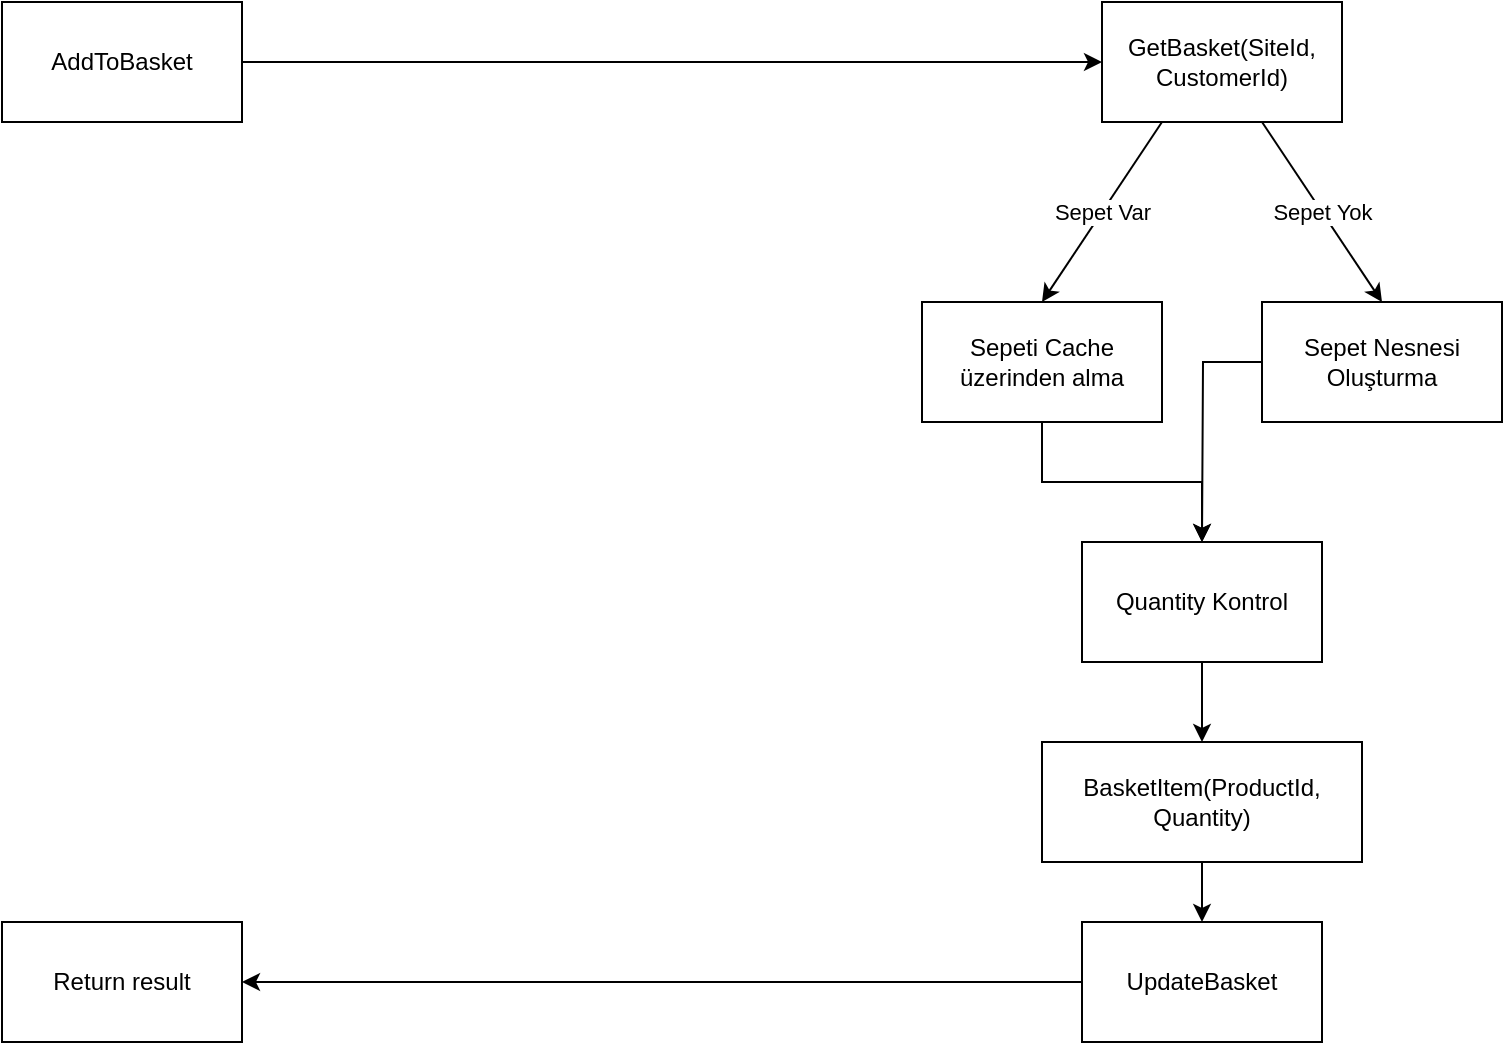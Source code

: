 <mxfile version="15.1.2" type="github">
  <diagram id="FmcaAKB2cFFs51TwNic5" name="Page-1">
    <mxGraphModel dx="1186" dy="704" grid="1" gridSize="10" guides="1" tooltips="1" connect="1" arrows="1" fold="1" page="1" pageScale="1" pageWidth="827" pageHeight="1169" math="0" shadow="0">
      <root>
        <mxCell id="0" />
        <mxCell id="1" parent="0" />
        <mxCell id="HHPsFoaIqlHAHNvTVhfj-15" value="" style="edgeStyle=orthogonalEdgeStyle;rounded=0;orthogonalLoop=1;jettySize=auto;html=1;" edge="1" parent="1" source="HHPsFoaIqlHAHNvTVhfj-1" target="HHPsFoaIqlHAHNvTVhfj-14">
          <mxGeometry relative="1" as="geometry" />
        </mxCell>
        <mxCell id="HHPsFoaIqlHAHNvTVhfj-1" value="AddToBasket" style="rounded=0;whiteSpace=wrap;html=1;" vertex="1" parent="1">
          <mxGeometry x="40" y="10" width="120" height="60" as="geometry" />
        </mxCell>
        <mxCell id="HHPsFoaIqlHAHNvTVhfj-22" style="edgeStyle=orthogonalEdgeStyle;rounded=0;orthogonalLoop=1;jettySize=auto;html=1;" edge="1" parent="1" source="HHPsFoaIqlHAHNvTVhfj-2" target="HHPsFoaIqlHAHNvTVhfj-19">
          <mxGeometry relative="1" as="geometry" />
        </mxCell>
        <mxCell id="HHPsFoaIqlHAHNvTVhfj-2" value="&lt;span&gt;Sepeti Cache üzerinden alma&lt;/span&gt;" style="rounded=0;whiteSpace=wrap;html=1;" vertex="1" parent="1">
          <mxGeometry x="500" y="160" width="120" height="60" as="geometry" />
        </mxCell>
        <mxCell id="HHPsFoaIqlHAHNvTVhfj-21" style="edgeStyle=orthogonalEdgeStyle;rounded=0;orthogonalLoop=1;jettySize=auto;html=1;" edge="1" parent="1" source="HHPsFoaIqlHAHNvTVhfj-3">
          <mxGeometry relative="1" as="geometry">
            <mxPoint x="640" y="280" as="targetPoint" />
          </mxGeometry>
        </mxCell>
        <mxCell id="HHPsFoaIqlHAHNvTVhfj-3" value="&lt;span&gt;Sepet Nesnesi Oluşturma&lt;/span&gt;" style="rounded=0;whiteSpace=wrap;html=1;" vertex="1" parent="1">
          <mxGeometry x="670" y="160" width="120" height="60" as="geometry" />
        </mxCell>
        <mxCell id="HHPsFoaIqlHAHNvTVhfj-4" value="" style="endArrow=classic;html=1;entryX=0.5;entryY=0;entryDx=0;entryDy=0;exitX=0.25;exitY=1;exitDx=0;exitDy=0;" edge="1" parent="1" source="HHPsFoaIqlHAHNvTVhfj-14" target="HHPsFoaIqlHAHNvTVhfj-2">
          <mxGeometry relative="1" as="geometry">
            <mxPoint x="100" y="140" as="sourcePoint" />
            <mxPoint x="220" y="140" as="targetPoint" />
          </mxGeometry>
        </mxCell>
        <mxCell id="HHPsFoaIqlHAHNvTVhfj-5" value="Sepet Var" style="edgeLabel;resizable=0;html=1;align=center;verticalAlign=middle;" connectable="0" vertex="1" parent="HHPsFoaIqlHAHNvTVhfj-4">
          <mxGeometry relative="1" as="geometry" />
        </mxCell>
        <mxCell id="HHPsFoaIqlHAHNvTVhfj-6" value="" style="endArrow=classic;html=1;entryX=0.5;entryY=0;entryDx=0;entryDy=0;" edge="1" parent="1" source="HHPsFoaIqlHAHNvTVhfj-14" target="HHPsFoaIqlHAHNvTVhfj-3">
          <mxGeometry relative="1" as="geometry">
            <mxPoint x="340" y="71" as="sourcePoint" />
            <mxPoint x="240" y="180" as="targetPoint" />
          </mxGeometry>
        </mxCell>
        <mxCell id="HHPsFoaIqlHAHNvTVhfj-7" value="Sepet Yok" style="edgeLabel;resizable=0;html=1;align=center;verticalAlign=middle;" connectable="0" vertex="1" parent="HHPsFoaIqlHAHNvTVhfj-6">
          <mxGeometry relative="1" as="geometry" />
        </mxCell>
        <mxCell id="HHPsFoaIqlHAHNvTVhfj-13" value="" style="edgeStyle=orthogonalEdgeStyle;rounded=0;orthogonalLoop=1;jettySize=auto;html=1;" edge="1" parent="1" source="HHPsFoaIqlHAHNvTVhfj-10" target="HHPsFoaIqlHAHNvTVhfj-12">
          <mxGeometry relative="1" as="geometry" />
        </mxCell>
        <mxCell id="HHPsFoaIqlHAHNvTVhfj-10" value="BasketItem(ProductId, Quantity)" style="rounded=0;whiteSpace=wrap;html=1;" vertex="1" parent="1">
          <mxGeometry x="560" y="380" width="160" height="60" as="geometry" />
        </mxCell>
        <mxCell id="HHPsFoaIqlHAHNvTVhfj-25" style="edgeStyle=orthogonalEdgeStyle;rounded=0;orthogonalLoop=1;jettySize=auto;html=1;entryX=1;entryY=0.5;entryDx=0;entryDy=0;" edge="1" parent="1" source="HHPsFoaIqlHAHNvTVhfj-12" target="HHPsFoaIqlHAHNvTVhfj-24">
          <mxGeometry relative="1" as="geometry" />
        </mxCell>
        <mxCell id="HHPsFoaIqlHAHNvTVhfj-12" value="UpdateBasket" style="rounded=0;whiteSpace=wrap;html=1;" vertex="1" parent="1">
          <mxGeometry x="580" y="470" width="120" height="60" as="geometry" />
        </mxCell>
        <mxCell id="HHPsFoaIqlHAHNvTVhfj-14" value="GetBasket(SiteId, CustomerId)" style="rounded=0;whiteSpace=wrap;html=1;" vertex="1" parent="1">
          <mxGeometry x="590" y="10" width="120" height="60" as="geometry" />
        </mxCell>
        <mxCell id="HHPsFoaIqlHAHNvTVhfj-23" style="edgeStyle=orthogonalEdgeStyle;rounded=0;orthogonalLoop=1;jettySize=auto;html=1;entryX=0.5;entryY=0;entryDx=0;entryDy=0;" edge="1" parent="1" source="HHPsFoaIqlHAHNvTVhfj-19" target="HHPsFoaIqlHAHNvTVhfj-10">
          <mxGeometry relative="1" as="geometry" />
        </mxCell>
        <mxCell id="HHPsFoaIqlHAHNvTVhfj-19" value="Quantity Kontrol" style="rounded=0;whiteSpace=wrap;html=1;" vertex="1" parent="1">
          <mxGeometry x="580" y="280" width="120" height="60" as="geometry" />
        </mxCell>
        <mxCell id="HHPsFoaIqlHAHNvTVhfj-24" value="Return result" style="rounded=0;whiteSpace=wrap;html=1;" vertex="1" parent="1">
          <mxGeometry x="40" y="470" width="120" height="60" as="geometry" />
        </mxCell>
      </root>
    </mxGraphModel>
  </diagram>
</mxfile>
